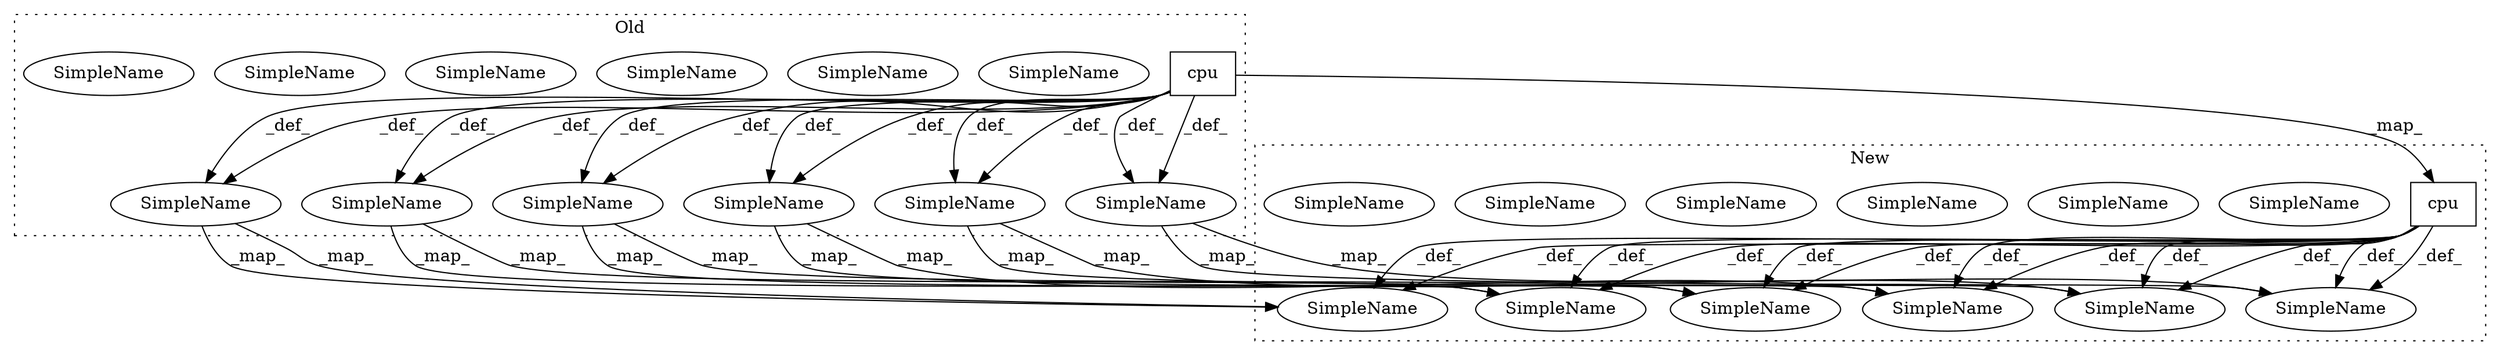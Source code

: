 digraph G {
subgraph cluster0 {
1 [label="cpu" a="32" s="583" l="5" shape="box"];
3 [label="SimpleName" a="42" s="569" l="6" shape="ellipse"];
6 [label="SimpleName" a="42" s="569" l="6" shape="ellipse"];
7 [label="SimpleName" a="42" s="1741" l="4" shape="ellipse"];
10 [label="SimpleName" a="42" s="1741" l="4" shape="ellipse"];
11 [label="SimpleName" a="42" s="1047" l="13" shape="ellipse"];
14 [label="SimpleName" a="42" s="1047" l="13" shape="ellipse"];
15 [label="SimpleName" a="42" s="1626" l="11" shape="ellipse"];
18 [label="SimpleName" a="42" s="1626" l="11" shape="ellipse"];
19 [label="SimpleName" a="42" s="1587" l="1" shape="ellipse"];
22 [label="SimpleName" a="42" s="1587" l="1" shape="ellipse"];
23 [label="SimpleName" a="42" s="1416" l="6" shape="ellipse"];
26 [label="SimpleName" a="42" s="1416" l="6" shape="ellipse"];
label = "Old";
style="dotted";
}
subgraph cluster1 {
2 [label="cpu" a="32" s="573" l="5" shape="box"];
4 [label="SimpleName" a="42" s="559" l="6" shape="ellipse"];
5 [label="SimpleName" a="42" s="559" l="6" shape="ellipse"];
8 [label="SimpleName" a="42" s="1721" l="4" shape="ellipse"];
9 [label="SimpleName" a="42" s="1721" l="4" shape="ellipse"];
12 [label="SimpleName" a="42" s="1027" l="13" shape="ellipse"];
13 [label="SimpleName" a="42" s="1027" l="13" shape="ellipse"];
16 [label="SimpleName" a="42" s="1606" l="11" shape="ellipse"];
17 [label="SimpleName" a="42" s="1606" l="11" shape="ellipse"];
20 [label="SimpleName" a="42" s="1567" l="1" shape="ellipse"];
21 [label="SimpleName" a="42" s="1567" l="1" shape="ellipse"];
24 [label="SimpleName" a="42" s="1396" l="6" shape="ellipse"];
25 [label="SimpleName" a="42" s="1396" l="6" shape="ellipse"];
label = "New";
style="dotted";
}
1 -> 18 [label="_def_"];
1 -> 18 [label="_def_"];
1 -> 22 [label="_def_"];
1 -> 26 [label="_def_"];
1 -> 2 [label="_map_"];
1 -> 10 [label="_def_"];
1 -> 10 [label="_def_"];
1 -> 14 [label="_def_"];
1 -> 14 [label="_def_"];
1 -> 26 [label="_def_"];
1 -> 6 [label="_def_"];
1 -> 6 [label="_def_"];
1 -> 22 [label="_def_"];
2 -> 21 [label="_def_"];
2 -> 13 [label="_def_"];
2 -> 25 [label="_def_"];
2 -> 17 [label="_def_"];
2 -> 25 [label="_def_"];
2 -> 17 [label="_def_"];
2 -> 9 [label="_def_"];
2 -> 13 [label="_def_"];
2 -> 21 [label="_def_"];
2 -> 5 [label="_def_"];
2 -> 9 [label="_def_"];
2 -> 5 [label="_def_"];
6 -> 5 [label="_map_"];
6 -> 5 [label="_map_"];
10 -> 9 [label="_map_"];
10 -> 9 [label="_map_"];
14 -> 13 [label="_map_"];
14 -> 13 [label="_map_"];
18 -> 17 [label="_map_"];
18 -> 17 [label="_map_"];
22 -> 21 [label="_map_"];
22 -> 21 [label="_map_"];
26 -> 25 [label="_map_"];
26 -> 25 [label="_map_"];
}